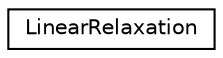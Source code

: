 digraph "Graphical Class Hierarchy"
{
 // LATEX_PDF_SIZE
  edge [fontname="Helvetica",fontsize="10",labelfontname="Helvetica",labelfontsize="10"];
  node [fontname="Helvetica",fontsize="10",shape=record];
  rankdir="LR";
  Node0 [label="LinearRelaxation",height=0.2,width=0.4,color="black", fillcolor="white", style="filled",URL="$structoperations__research_1_1sat_1_1_linear_relaxation.html",tooltip=" "];
}
